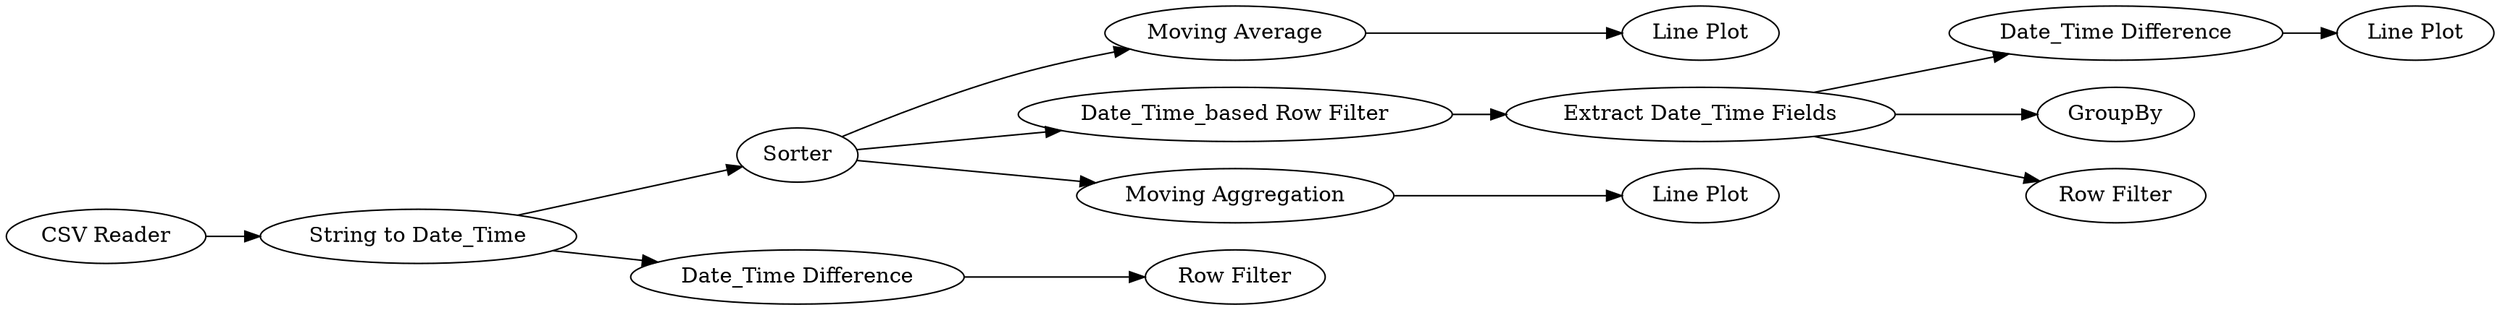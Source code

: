 digraph {
	34 -> 57
	51 -> 19
	55 -> 16
	55 -> 34
	51 -> 31
	55 -> 11
	23 -> 58
	31 -> 55
	29 -> 51
	19 -> 59
	29 -> 33
	33 -> 18
	51 -> 23
	35 -> 29
	16 [label=GroupBy]
	57 [label="Line Plot"]
	55 [label="Extract Date_Time Fields"]
	35 [label="CSV Reader"]
	34 [label="Date_Time Difference"]
	29 [label="String to Date_Time"]
	31 [label="Date_Time_based Row Filter"]
	51 [label=Sorter]
	23 [label="Moving Aggregation"]
	18 [label="Row Filter"]
	11 [label="Row Filter"]
	58 [label="Line Plot"]
	33 [label="Date_Time Difference"]
	19 [label="Moving Average"]
	59 [label="Line Plot"]
	rankdir=LR
}
